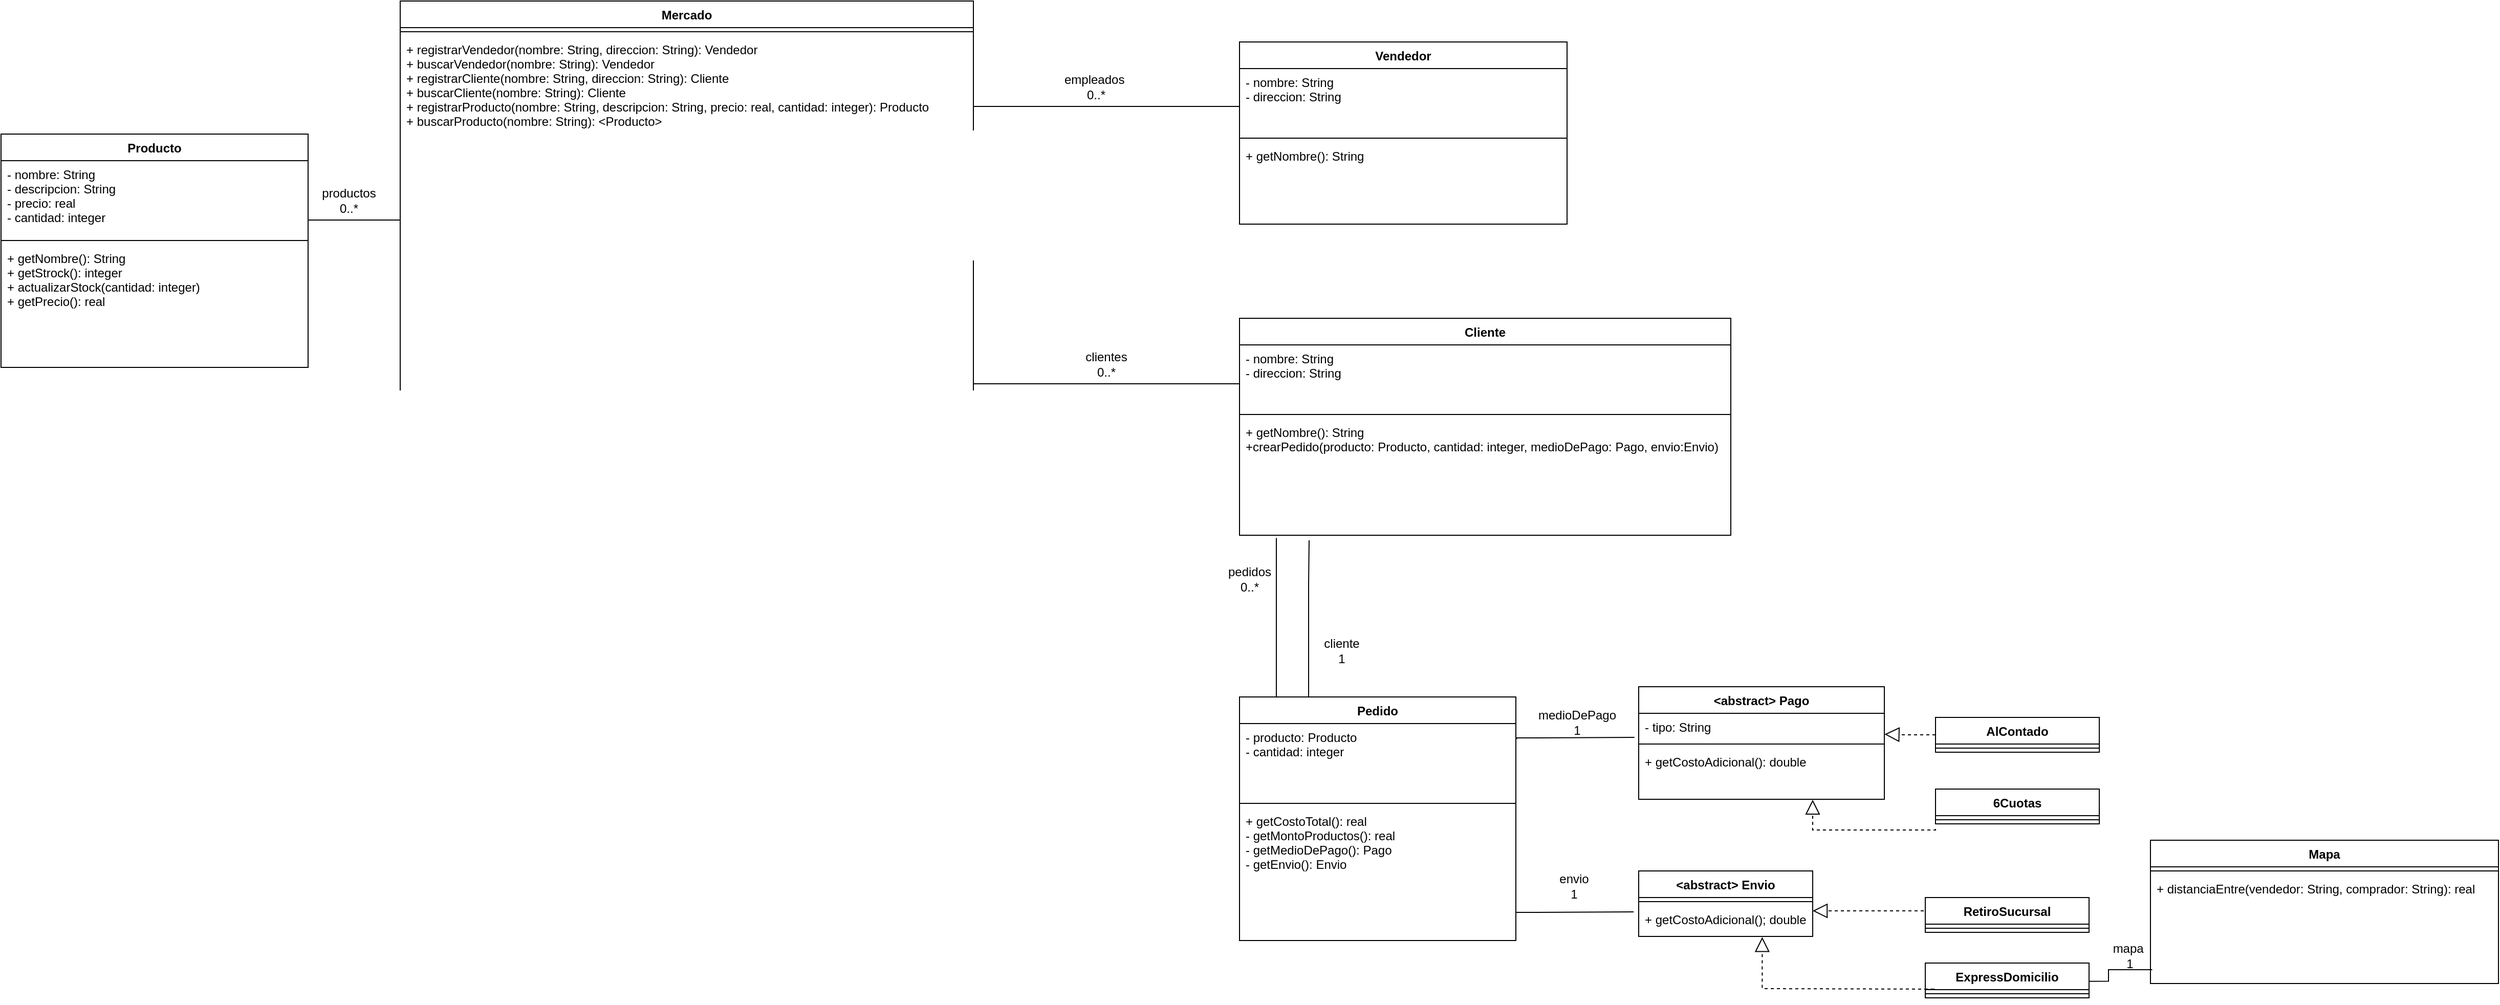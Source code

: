 <mxfile version="15.4.0" type="device"><diagram id="m5zdSzqt9HII-wxL2Ggg" name="Página-1"><mxGraphModel dx="1410" dy="678" grid="1" gridSize="10" guides="1" tooltips="1" connect="1" arrows="1" fold="1" page="1" pageScale="1" pageWidth="827" pageHeight="1169" math="0" shadow="0"><root><mxCell id="0"/><mxCell id="1" parent="0"/><mxCell id="6DHfmBTdPERrVfZNZ2_t-1" value="Mercado" style="swimlane;fontStyle=1;align=center;verticalAlign=top;childLayout=stackLayout;horizontal=1;startSize=26;horizontalStack=0;resizeParent=1;resizeParentMax=0;resizeLast=0;collapsible=1;marginBottom=0;" vertex="1" parent="1"><mxGeometry x="-350" y="120" width="560" height="414" as="geometry"/></mxCell><mxCell id="6DHfmBTdPERrVfZNZ2_t-3" value="" style="line;strokeWidth=1;fillColor=none;align=left;verticalAlign=middle;spacingTop=-1;spacingLeft=3;spacingRight=3;rotatable=0;labelPosition=right;points=[];portConstraint=eastwest;" vertex="1" parent="6DHfmBTdPERrVfZNZ2_t-1"><mxGeometry y="26" width="560" height="8" as="geometry"/></mxCell><mxCell id="6DHfmBTdPERrVfZNZ2_t-4" value="+ registrarVendedor(nombre: String, direccion: String): Vendedor&#10;+ buscarVendedor(nombre: String): Vendedor&#10;+ registrarCliente(nombre: String, direccion: String): Cliente&#10;+ buscarCliente(nombre: String): Cliente&#10;+ registrarProducto(nombre: String, descripcion: String, precio: real, cantidad: integer): Producto&#10;+ buscarProducto(nombre: String): &lt;Producto&gt;" style="text;strokeColor=none;fillColor=none;align=left;verticalAlign=top;spacingLeft=4;spacingRight=4;overflow=hidden;rotatable=0;points=[[0,0.5],[1,0.5]];portConstraint=eastwest;" vertex="1" parent="6DHfmBTdPERrVfZNZ2_t-1"><mxGeometry y="34" width="560" height="380" as="geometry"/></mxCell><mxCell id="6DHfmBTdPERrVfZNZ2_t-5" value="Vendedor" style="swimlane;fontStyle=1;align=center;verticalAlign=top;childLayout=stackLayout;horizontal=1;startSize=26;horizontalStack=0;resizeParent=1;resizeParentMax=0;resizeLast=0;collapsible=1;marginBottom=0;" vertex="1" parent="1"><mxGeometry x="470" y="160" width="320" height="178" as="geometry"/></mxCell><mxCell id="6DHfmBTdPERrVfZNZ2_t-6" value="- nombre: String&#10;- direccion: String" style="text;strokeColor=none;fillColor=none;align=left;verticalAlign=top;spacingLeft=4;spacingRight=4;overflow=hidden;rotatable=0;points=[[0,0.5],[1,0.5]];portConstraint=eastwest;" vertex="1" parent="6DHfmBTdPERrVfZNZ2_t-5"><mxGeometry y="26" width="320" height="64" as="geometry"/></mxCell><mxCell id="6DHfmBTdPERrVfZNZ2_t-7" value="" style="line;strokeWidth=1;fillColor=none;align=left;verticalAlign=middle;spacingTop=-1;spacingLeft=3;spacingRight=3;rotatable=0;labelPosition=right;points=[];portConstraint=eastwest;" vertex="1" parent="6DHfmBTdPERrVfZNZ2_t-5"><mxGeometry y="90" width="320" height="8" as="geometry"/></mxCell><mxCell id="6DHfmBTdPERrVfZNZ2_t-8" value="+ getNombre(): String" style="text;strokeColor=none;fillColor=none;align=left;verticalAlign=top;spacingLeft=4;spacingRight=4;overflow=hidden;rotatable=0;points=[[0,0.5],[1,0.5]];portConstraint=eastwest;" vertex="1" parent="6DHfmBTdPERrVfZNZ2_t-5"><mxGeometry y="98" width="320" height="80" as="geometry"/></mxCell><mxCell id="6DHfmBTdPERrVfZNZ2_t-11" value="" style="line;strokeWidth=1;fillColor=none;align=left;verticalAlign=middle;spacingTop=-1;spacingLeft=3;spacingRight=3;rotatable=0;labelPosition=right;points=[];portConstraint=eastwest;" vertex="1" parent="1"><mxGeometry x="210" y="219" width="260" height="8" as="geometry"/></mxCell><mxCell id="6DHfmBTdPERrVfZNZ2_t-12" value="empleados&amp;nbsp;&lt;br&gt;0..*" style="text;html=1;strokeColor=none;fillColor=none;align=center;verticalAlign=middle;whiteSpace=wrap;rounded=0;" vertex="1" parent="1"><mxGeometry x="300" y="189" width="60" height="30" as="geometry"/></mxCell><mxCell id="6DHfmBTdPERrVfZNZ2_t-13" value="Cliente" style="swimlane;fontStyle=1;align=center;verticalAlign=top;childLayout=stackLayout;horizontal=1;startSize=26;horizontalStack=0;resizeParent=1;resizeParentMax=0;resizeLast=0;collapsible=1;marginBottom=0;" vertex="1" parent="1"><mxGeometry x="470" y="430" width="480" height="212" as="geometry"/></mxCell><mxCell id="6DHfmBTdPERrVfZNZ2_t-14" value="- nombre: String&#10;- direccion: String" style="text;strokeColor=none;fillColor=none;align=left;verticalAlign=top;spacingLeft=4;spacingRight=4;overflow=hidden;rotatable=0;points=[[0,0.5],[1,0.5]];portConstraint=eastwest;" vertex="1" parent="6DHfmBTdPERrVfZNZ2_t-13"><mxGeometry y="26" width="480" height="64" as="geometry"/></mxCell><mxCell id="6DHfmBTdPERrVfZNZ2_t-15" value="" style="line;strokeWidth=1;fillColor=none;align=left;verticalAlign=middle;spacingTop=-1;spacingLeft=3;spacingRight=3;rotatable=0;labelPosition=right;points=[];portConstraint=eastwest;" vertex="1" parent="6DHfmBTdPERrVfZNZ2_t-13"><mxGeometry y="90" width="480" height="8" as="geometry"/></mxCell><mxCell id="6DHfmBTdPERrVfZNZ2_t-16" value="+ getNombre(): String&#10;+crearPedido(producto: Producto, cantidad: integer, medioDePago: Pago, envio:Envio)" style="text;strokeColor=none;fillColor=none;align=left;verticalAlign=top;spacingLeft=4;spacingRight=4;overflow=hidden;rotatable=0;points=[[0,0.5],[1,0.5]];portConstraint=eastwest;" vertex="1" parent="6DHfmBTdPERrVfZNZ2_t-13"><mxGeometry y="98" width="480" height="114" as="geometry"/></mxCell><mxCell id="6DHfmBTdPERrVfZNZ2_t-17" value="" style="line;strokeWidth=1;fillColor=none;align=left;verticalAlign=middle;spacingTop=-1;spacingLeft=3;spacingRight=3;rotatable=0;labelPosition=right;points=[];portConstraint=eastwest;" vertex="1" parent="1"><mxGeometry x="210" y="490" width="260" height="8" as="geometry"/></mxCell><mxCell id="6DHfmBTdPERrVfZNZ2_t-18" value="clientes&lt;br&gt;0..*" style="text;html=1;strokeColor=none;fillColor=none;align=center;verticalAlign=middle;whiteSpace=wrap;rounded=0;" vertex="1" parent="1"><mxGeometry x="310" y="460" width="60" height="30" as="geometry"/></mxCell><mxCell id="6DHfmBTdPERrVfZNZ2_t-19" value="Producto" style="swimlane;fontStyle=1;align=center;verticalAlign=top;childLayout=stackLayout;horizontal=1;startSize=26;horizontalStack=0;resizeParent=1;resizeParentMax=0;resizeLast=0;collapsible=1;marginBottom=0;" vertex="1" parent="1"><mxGeometry x="-740" y="250" width="300" height="228" as="geometry"/></mxCell><mxCell id="6DHfmBTdPERrVfZNZ2_t-20" value="- nombre: String&#10;- descripcion: String&#10;- precio: real&#10;- cantidad: integer" style="text;strokeColor=none;fillColor=none;align=left;verticalAlign=top;spacingLeft=4;spacingRight=4;overflow=hidden;rotatable=0;points=[[0,0.5],[1,0.5]];portConstraint=eastwest;" vertex="1" parent="6DHfmBTdPERrVfZNZ2_t-19"><mxGeometry y="26" width="300" height="74" as="geometry"/></mxCell><mxCell id="6DHfmBTdPERrVfZNZ2_t-21" value="" style="line;strokeWidth=1;fillColor=none;align=left;verticalAlign=middle;spacingTop=-1;spacingLeft=3;spacingRight=3;rotatable=0;labelPosition=right;points=[];portConstraint=eastwest;" vertex="1" parent="6DHfmBTdPERrVfZNZ2_t-19"><mxGeometry y="100" width="300" height="8" as="geometry"/></mxCell><mxCell id="6DHfmBTdPERrVfZNZ2_t-22" value="+ getNombre(): String&#10;+ getStrock(): integer&#10;+ actualizarStock(cantidad: integer)&#10;+ getPrecio(): real" style="text;strokeColor=none;fillColor=none;align=left;verticalAlign=top;spacingLeft=4;spacingRight=4;overflow=hidden;rotatable=0;points=[[0,0.5],[1,0.5]];portConstraint=eastwest;" vertex="1" parent="6DHfmBTdPERrVfZNZ2_t-19"><mxGeometry y="108" width="300" height="120" as="geometry"/></mxCell><mxCell id="6DHfmBTdPERrVfZNZ2_t-23" value="" style="line;strokeWidth=1;fillColor=none;align=left;verticalAlign=middle;spacingTop=-1;spacingLeft=3;spacingRight=3;rotatable=0;labelPosition=right;points=[];portConstraint=eastwest;" vertex="1" parent="1"><mxGeometry x="-440" y="330" width="90" height="8" as="geometry"/></mxCell><mxCell id="6DHfmBTdPERrVfZNZ2_t-24" value="productos&lt;br&gt;0..*" style="text;html=1;strokeColor=none;fillColor=none;align=center;verticalAlign=middle;whiteSpace=wrap;rounded=0;" vertex="1" parent="1"><mxGeometry x="-430" y="300" width="60" height="30" as="geometry"/></mxCell><mxCell id="6DHfmBTdPERrVfZNZ2_t-25" value="Pedido" style="swimlane;fontStyle=1;align=center;verticalAlign=top;childLayout=stackLayout;horizontal=1;startSize=26;horizontalStack=0;resizeParent=1;resizeParentMax=0;resizeLast=0;collapsible=1;marginBottom=0;" vertex="1" parent="1"><mxGeometry x="470" y="800" width="270" height="238" as="geometry"/></mxCell><mxCell id="6DHfmBTdPERrVfZNZ2_t-26" value="- producto: Producto&#10;- cantidad: integer&#10;" style="text;strokeColor=none;fillColor=none;align=left;verticalAlign=top;spacingLeft=4;spacingRight=4;overflow=hidden;rotatable=0;points=[[0,0.5],[1,0.5]];portConstraint=eastwest;" vertex="1" parent="6DHfmBTdPERrVfZNZ2_t-25"><mxGeometry y="26" width="270" height="74" as="geometry"/></mxCell><mxCell id="6DHfmBTdPERrVfZNZ2_t-27" value="" style="line;strokeWidth=1;fillColor=none;align=left;verticalAlign=middle;spacingTop=-1;spacingLeft=3;spacingRight=3;rotatable=0;labelPosition=right;points=[];portConstraint=eastwest;" vertex="1" parent="6DHfmBTdPERrVfZNZ2_t-25"><mxGeometry y="100" width="270" height="8" as="geometry"/></mxCell><mxCell id="6DHfmBTdPERrVfZNZ2_t-28" value="+ getCostoTotal(): real&#10;- getMontoProductos(): real&#10;- getMedioDePago(): Pago&#10;- getEnvio(): Envio" style="text;strokeColor=none;fillColor=none;align=left;verticalAlign=top;spacingLeft=4;spacingRight=4;overflow=hidden;rotatable=0;points=[[0,0.5],[1,0.5]];portConstraint=eastwest;" vertex="1" parent="6DHfmBTdPERrVfZNZ2_t-25"><mxGeometry y="108" width="270" height="130" as="geometry"/></mxCell><mxCell id="6DHfmBTdPERrVfZNZ2_t-30" value="" style="endArrow=none;html=1;edgeStyle=orthogonalEdgeStyle;rounded=0;exitX=0.25;exitY=0;exitDx=0;exitDy=0;" edge="1" parent="1" source="6DHfmBTdPERrVfZNZ2_t-25"><mxGeometry relative="1" as="geometry"><mxPoint x="260" y="640" as="sourcePoint"/><mxPoint x="538" y="647" as="targetPoint"/><Array as="points"><mxPoint x="538" y="690"/><mxPoint x="538" y="690"/></Array></mxGeometry></mxCell><mxCell id="6DHfmBTdPERrVfZNZ2_t-33" value="cliente&lt;br&gt;1" style="text;html=1;strokeColor=none;fillColor=none;align=center;verticalAlign=middle;whiteSpace=wrap;rounded=0;" vertex="1" parent="1"><mxGeometry x="540" y="740" width="60" height="30" as="geometry"/></mxCell><mxCell id="6DHfmBTdPERrVfZNZ2_t-34" value="&lt;abstract&gt; Pago" style="swimlane;fontStyle=1;align=center;verticalAlign=top;childLayout=stackLayout;horizontal=1;startSize=26;horizontalStack=0;resizeParent=1;resizeParentMax=0;resizeLast=0;collapsible=1;marginBottom=0;" vertex="1" parent="1"><mxGeometry x="860" y="790" width="240" height="110" as="geometry"/></mxCell><mxCell id="6DHfmBTdPERrVfZNZ2_t-35" value="- tipo: String" style="text;strokeColor=none;fillColor=none;align=left;verticalAlign=top;spacingLeft=4;spacingRight=4;overflow=hidden;rotatable=0;points=[[0,0.5],[1,0.5]];portConstraint=eastwest;" vertex="1" parent="6DHfmBTdPERrVfZNZ2_t-34"><mxGeometry y="26" width="240" height="26" as="geometry"/></mxCell><mxCell id="6DHfmBTdPERrVfZNZ2_t-36" value="" style="line;strokeWidth=1;fillColor=none;align=left;verticalAlign=middle;spacingTop=-1;spacingLeft=3;spacingRight=3;rotatable=0;labelPosition=right;points=[];portConstraint=eastwest;" vertex="1" parent="6DHfmBTdPERrVfZNZ2_t-34"><mxGeometry y="52" width="240" height="8" as="geometry"/></mxCell><mxCell id="6DHfmBTdPERrVfZNZ2_t-37" value="+ getCostoAdicional(): double" style="text;strokeColor=none;fillColor=none;align=left;verticalAlign=top;spacingLeft=4;spacingRight=4;overflow=hidden;rotatable=0;points=[[0,0.5],[1,0.5]];portConstraint=eastwest;" vertex="1" parent="6DHfmBTdPERrVfZNZ2_t-34"><mxGeometry y="60" width="240" height="50" as="geometry"/></mxCell><mxCell id="6DHfmBTdPERrVfZNZ2_t-38" value="AlContado" style="swimlane;fontStyle=1;align=center;verticalAlign=top;childLayout=stackLayout;horizontal=1;startSize=26;horizontalStack=0;resizeParent=1;resizeParentMax=0;resizeLast=0;collapsible=1;marginBottom=0;" vertex="1" parent="1"><mxGeometry x="1150" y="820" width="160" height="34" as="geometry"/></mxCell><mxCell id="6DHfmBTdPERrVfZNZ2_t-40" value="" style="line;strokeWidth=1;fillColor=none;align=left;verticalAlign=middle;spacingTop=-1;spacingLeft=3;spacingRight=3;rotatable=0;labelPosition=right;points=[];portConstraint=eastwest;" vertex="1" parent="6DHfmBTdPERrVfZNZ2_t-38"><mxGeometry y="26" width="160" height="8" as="geometry"/></mxCell><mxCell id="6DHfmBTdPERrVfZNZ2_t-42" value="" style="endArrow=block;dashed=1;endFill=0;endSize=12;html=1;rounded=0;edgeStyle=orthogonalEdgeStyle;exitX=0;exitY=0.5;exitDx=0;exitDy=0;entryX=1.001;entryY=0.788;entryDx=0;entryDy=0;entryPerimeter=0;" edge="1" parent="1" source="6DHfmBTdPERrVfZNZ2_t-38" target="6DHfmBTdPERrVfZNZ2_t-35"><mxGeometry width="160" relative="1" as="geometry"><mxPoint x="1040" y="740" as="sourcePoint"/><mxPoint x="1110" y="837" as="targetPoint"/><Array as="points"><mxPoint x="1120" y="837"/></Array></mxGeometry></mxCell><mxCell id="6DHfmBTdPERrVfZNZ2_t-43" value="6Cuotas" style="swimlane;fontStyle=1;align=center;verticalAlign=top;childLayout=stackLayout;horizontal=1;startSize=26;horizontalStack=0;resizeParent=1;resizeParentMax=0;resizeLast=0;collapsible=1;marginBottom=0;" vertex="1" parent="1"><mxGeometry x="1150" y="890" width="160" height="34" as="geometry"/></mxCell><mxCell id="6DHfmBTdPERrVfZNZ2_t-45" value="" style="line;strokeWidth=1;fillColor=none;align=left;verticalAlign=middle;spacingTop=-1;spacingLeft=3;spacingRight=3;rotatable=0;labelPosition=right;points=[];portConstraint=eastwest;" vertex="1" parent="6DHfmBTdPERrVfZNZ2_t-43"><mxGeometry y="26" width="160" height="8" as="geometry"/></mxCell><mxCell id="6DHfmBTdPERrVfZNZ2_t-47" value="" style="endArrow=none;html=1;edgeStyle=orthogonalEdgeStyle;rounded=0;exitX=1.003;exitY=0.205;exitDx=0;exitDy=0;entryX=-0.017;entryY=0.904;entryDx=0;entryDy=0;entryPerimeter=0;exitPerimeter=0;" edge="1" parent="1" source="6DHfmBTdPERrVfZNZ2_t-26" target="6DHfmBTdPERrVfZNZ2_t-35"><mxGeometry relative="1" as="geometry"><mxPoint x="547.5" y="810" as="sourcePoint"/><mxPoint x="548" y="657" as="targetPoint"/><Array as="points"><mxPoint x="741" y="840"/><mxPoint x="760" y="840"/></Array></mxGeometry></mxCell><mxCell id="6DHfmBTdPERrVfZNZ2_t-48" value="medioDePago&lt;br&gt;1" style="text;html=1;strokeColor=none;fillColor=none;align=center;verticalAlign=middle;whiteSpace=wrap;rounded=0;" vertex="1" parent="1"><mxGeometry x="770" y="810" width="60" height="30" as="geometry"/></mxCell><mxCell id="6DHfmBTdPERrVfZNZ2_t-49" value="&lt;abstract&gt; Envio" style="swimlane;fontStyle=1;align=center;verticalAlign=top;childLayout=stackLayout;horizontal=1;startSize=26;horizontalStack=0;resizeParent=1;resizeParentMax=0;resizeLast=0;collapsible=1;marginBottom=0;" vertex="1" parent="1"><mxGeometry x="860" y="970" width="170" height="64" as="geometry"/></mxCell><mxCell id="6DHfmBTdPERrVfZNZ2_t-51" value="" style="line;strokeWidth=1;fillColor=none;align=left;verticalAlign=middle;spacingTop=-1;spacingLeft=3;spacingRight=3;rotatable=0;labelPosition=right;points=[];portConstraint=eastwest;" vertex="1" parent="6DHfmBTdPERrVfZNZ2_t-49"><mxGeometry y="26" width="170" height="8" as="geometry"/></mxCell><mxCell id="6DHfmBTdPERrVfZNZ2_t-52" value="+ getCostoAdicional(); double" style="text;strokeColor=none;fillColor=none;align=left;verticalAlign=top;spacingLeft=4;spacingRight=4;overflow=hidden;rotatable=0;points=[[0,0.5],[1,0.5]];portConstraint=eastwest;" vertex="1" parent="6DHfmBTdPERrVfZNZ2_t-49"><mxGeometry y="34" width="170" height="30" as="geometry"/></mxCell><mxCell id="6DHfmBTdPERrVfZNZ2_t-54" value="" style="endArrow=none;html=1;edgeStyle=orthogonalEdgeStyle;rounded=0;exitX=1.003;exitY=0.205;exitDx=0;exitDy=0;entryX=-0.017;entryY=0.904;entryDx=0;entryDy=0;entryPerimeter=0;exitPerimeter=0;" edge="1" parent="1"><mxGeometry relative="1" as="geometry"><mxPoint x="740.01" y="1011.67" as="sourcePoint"/><mxPoint x="855.12" y="1010.004" as="targetPoint"/><Array as="points"><mxPoint x="740.2" y="1010.5"/><mxPoint x="759.2" y="1010.5"/></Array></mxGeometry></mxCell><mxCell id="6DHfmBTdPERrVfZNZ2_t-55" value="envio&lt;br&gt;1" style="text;html=1;strokeColor=none;fillColor=none;align=center;verticalAlign=middle;whiteSpace=wrap;rounded=0;" vertex="1" parent="1"><mxGeometry x="767" y="970" width="60" height="30" as="geometry"/></mxCell><mxCell id="6DHfmBTdPERrVfZNZ2_t-56" value="" style="endArrow=block;dashed=1;endFill=0;endSize=12;html=1;rounded=0;edgeStyle=orthogonalEdgeStyle;exitX=0;exitY=0.5;exitDx=0;exitDy=0;entryX=0.705;entryY=1.008;entryDx=0;entryDy=0;entryPerimeter=0;" edge="1" parent="1" target="6DHfmBTdPERrVfZNZ2_t-37"><mxGeometry width="160" relative="1" as="geometry"><mxPoint x="1150" y="929" as="sourcePoint"/><mxPoint x="1030" y="910" as="targetPoint"/><Array as="points"><mxPoint x="1150" y="930"/><mxPoint x="1030" y="930"/><mxPoint x="1030" y="900"/></Array></mxGeometry></mxCell><mxCell id="6DHfmBTdPERrVfZNZ2_t-57" value="RetiroSucursal" style="swimlane;fontStyle=1;align=center;verticalAlign=top;childLayout=stackLayout;horizontal=1;startSize=26;horizontalStack=0;resizeParent=1;resizeParentMax=0;resizeLast=0;collapsible=1;marginBottom=0;" vertex="1" parent="1"><mxGeometry x="1140" y="996" width="160" height="34" as="geometry"/></mxCell><mxCell id="6DHfmBTdPERrVfZNZ2_t-59" value="" style="line;strokeWidth=1;fillColor=none;align=left;verticalAlign=middle;spacingTop=-1;spacingLeft=3;spacingRight=3;rotatable=0;labelPosition=right;points=[];portConstraint=eastwest;" vertex="1" parent="6DHfmBTdPERrVfZNZ2_t-57"><mxGeometry y="26" width="160" height="8" as="geometry"/></mxCell><mxCell id="6DHfmBTdPERrVfZNZ2_t-61" value="" style="endArrow=block;dashed=1;endFill=0;endSize=12;html=1;rounded=0;edgeStyle=orthogonalEdgeStyle;exitX=0;exitY=0.25;exitDx=0;exitDy=0;entryX=1;entryY=0.5;entryDx=0;entryDy=0;" edge="1" parent="1" source="6DHfmBTdPERrVfZNZ2_t-57"><mxGeometry width="160" relative="1" as="geometry"><mxPoint x="1160" y="847" as="sourcePoint"/><mxPoint x="1030" y="1009" as="targetPoint"/><Array as="points"><mxPoint x="1140" y="1009"/></Array></mxGeometry></mxCell><mxCell id="6DHfmBTdPERrVfZNZ2_t-62" value="ExpressDomicilio" style="swimlane;fontStyle=1;align=center;verticalAlign=top;childLayout=stackLayout;horizontal=1;startSize=26;horizontalStack=0;resizeParent=1;resizeParentMax=0;resizeLast=0;collapsible=1;marginBottom=0;" vertex="1" parent="1"><mxGeometry x="1140" y="1060" width="160" height="34" as="geometry"/></mxCell><mxCell id="6DHfmBTdPERrVfZNZ2_t-64" value="" style="line;strokeWidth=1;fillColor=none;align=left;verticalAlign=middle;spacingTop=-1;spacingLeft=3;spacingRight=3;rotatable=0;labelPosition=right;points=[];portConstraint=eastwest;" vertex="1" parent="6DHfmBTdPERrVfZNZ2_t-62"><mxGeometry y="26" width="160" height="8" as="geometry"/></mxCell><mxCell id="6DHfmBTdPERrVfZNZ2_t-66" value="" style="endArrow=block;dashed=1;endFill=0;endSize=12;html=1;rounded=0;edgeStyle=orthogonalEdgeStyle;exitX=0;exitY=0.75;exitDx=0;exitDy=0;entryX=0.71;entryY=1.022;entryDx=0;entryDy=0;entryPerimeter=0;" edge="1" parent="1" source="6DHfmBTdPERrVfZNZ2_t-62" target="6DHfmBTdPERrVfZNZ2_t-52"><mxGeometry width="160" relative="1" as="geometry"><mxPoint x="1150" y="1014.5" as="sourcePoint"/><mxPoint x="1030" y="1019" as="targetPoint"/><Array as="points"><mxPoint x="1150" y="1085"/><mxPoint x="981" y="1085"/></Array></mxGeometry></mxCell><mxCell id="6DHfmBTdPERrVfZNZ2_t-67" value="Mapa" style="swimlane;fontStyle=1;align=center;verticalAlign=top;childLayout=stackLayout;horizontal=1;startSize=26;horizontalStack=0;resizeParent=1;resizeParentMax=0;resizeLast=0;collapsible=1;marginBottom=0;" vertex="1" parent="1"><mxGeometry x="1360" y="940" width="340" height="140" as="geometry"/></mxCell><mxCell id="6DHfmBTdPERrVfZNZ2_t-69" value="" style="line;strokeWidth=1;fillColor=none;align=left;verticalAlign=middle;spacingTop=-1;spacingLeft=3;spacingRight=3;rotatable=0;labelPosition=right;points=[];portConstraint=eastwest;" vertex="1" parent="6DHfmBTdPERrVfZNZ2_t-67"><mxGeometry y="26" width="340" height="8" as="geometry"/></mxCell><mxCell id="6DHfmBTdPERrVfZNZ2_t-70" value="+ distanciaEntre(vendedor: String, comprador: String): real" style="text;strokeColor=none;fillColor=none;align=left;verticalAlign=top;spacingLeft=4;spacingRight=4;overflow=hidden;rotatable=0;points=[[0,0.5],[1,0.5]];portConstraint=eastwest;" vertex="1" parent="6DHfmBTdPERrVfZNZ2_t-67"><mxGeometry y="34" width="340" height="106" as="geometry"/></mxCell><mxCell id="6DHfmBTdPERrVfZNZ2_t-71" value="" style="endArrow=none;html=1;edgeStyle=orthogonalEdgeStyle;rounded=0;exitX=1.003;exitY=0.205;exitDx=0;exitDy=0;entryX=0.005;entryY=0.873;entryDx=0;entryDy=0;entryPerimeter=0;exitPerimeter=0;" edge="1" parent="1" target="6DHfmBTdPERrVfZNZ2_t-70"><mxGeometry relative="1" as="geometry"><mxPoint x="1300.0" y="1077.83" as="sourcePoint"/><mxPoint x="1415.11" y="1076.164" as="targetPoint"/><Array as="points"><mxPoint x="1300" y="1077"/><mxPoint x="1319" y="1077"/><mxPoint x="1319" y="1067"/></Array></mxGeometry></mxCell><mxCell id="6DHfmBTdPERrVfZNZ2_t-72" value="mapa&amp;nbsp;&lt;br&gt;1" style="text;html=1;strokeColor=none;fillColor=none;align=center;verticalAlign=middle;whiteSpace=wrap;rounded=0;" vertex="1" parent="1"><mxGeometry x="1310" y="1038" width="60" height="30" as="geometry"/></mxCell><mxCell id="6DHfmBTdPERrVfZNZ2_t-73" value="" style="endArrow=none;html=1;edgeStyle=orthogonalEdgeStyle;rounded=0;entryX=0.075;entryY=1.024;entryDx=0;entryDy=0;entryPerimeter=0;" edge="1" parent="1" target="6DHfmBTdPERrVfZNZ2_t-16"><mxGeometry relative="1" as="geometry"><mxPoint x="506" y="800" as="sourcePoint"/><mxPoint x="548" y="657" as="targetPoint"/><Array as="points"><mxPoint x="500" y="800"/><mxPoint x="506" y="800"/></Array></mxGeometry></mxCell><mxCell id="6DHfmBTdPERrVfZNZ2_t-74" value="pedidos&lt;br&gt;0..*" style="text;html=1;strokeColor=none;fillColor=none;align=center;verticalAlign=middle;whiteSpace=wrap;rounded=0;" vertex="1" parent="1"><mxGeometry x="450" y="670" width="60" height="30" as="geometry"/></mxCell></root></mxGraphModel></diagram></mxfile>